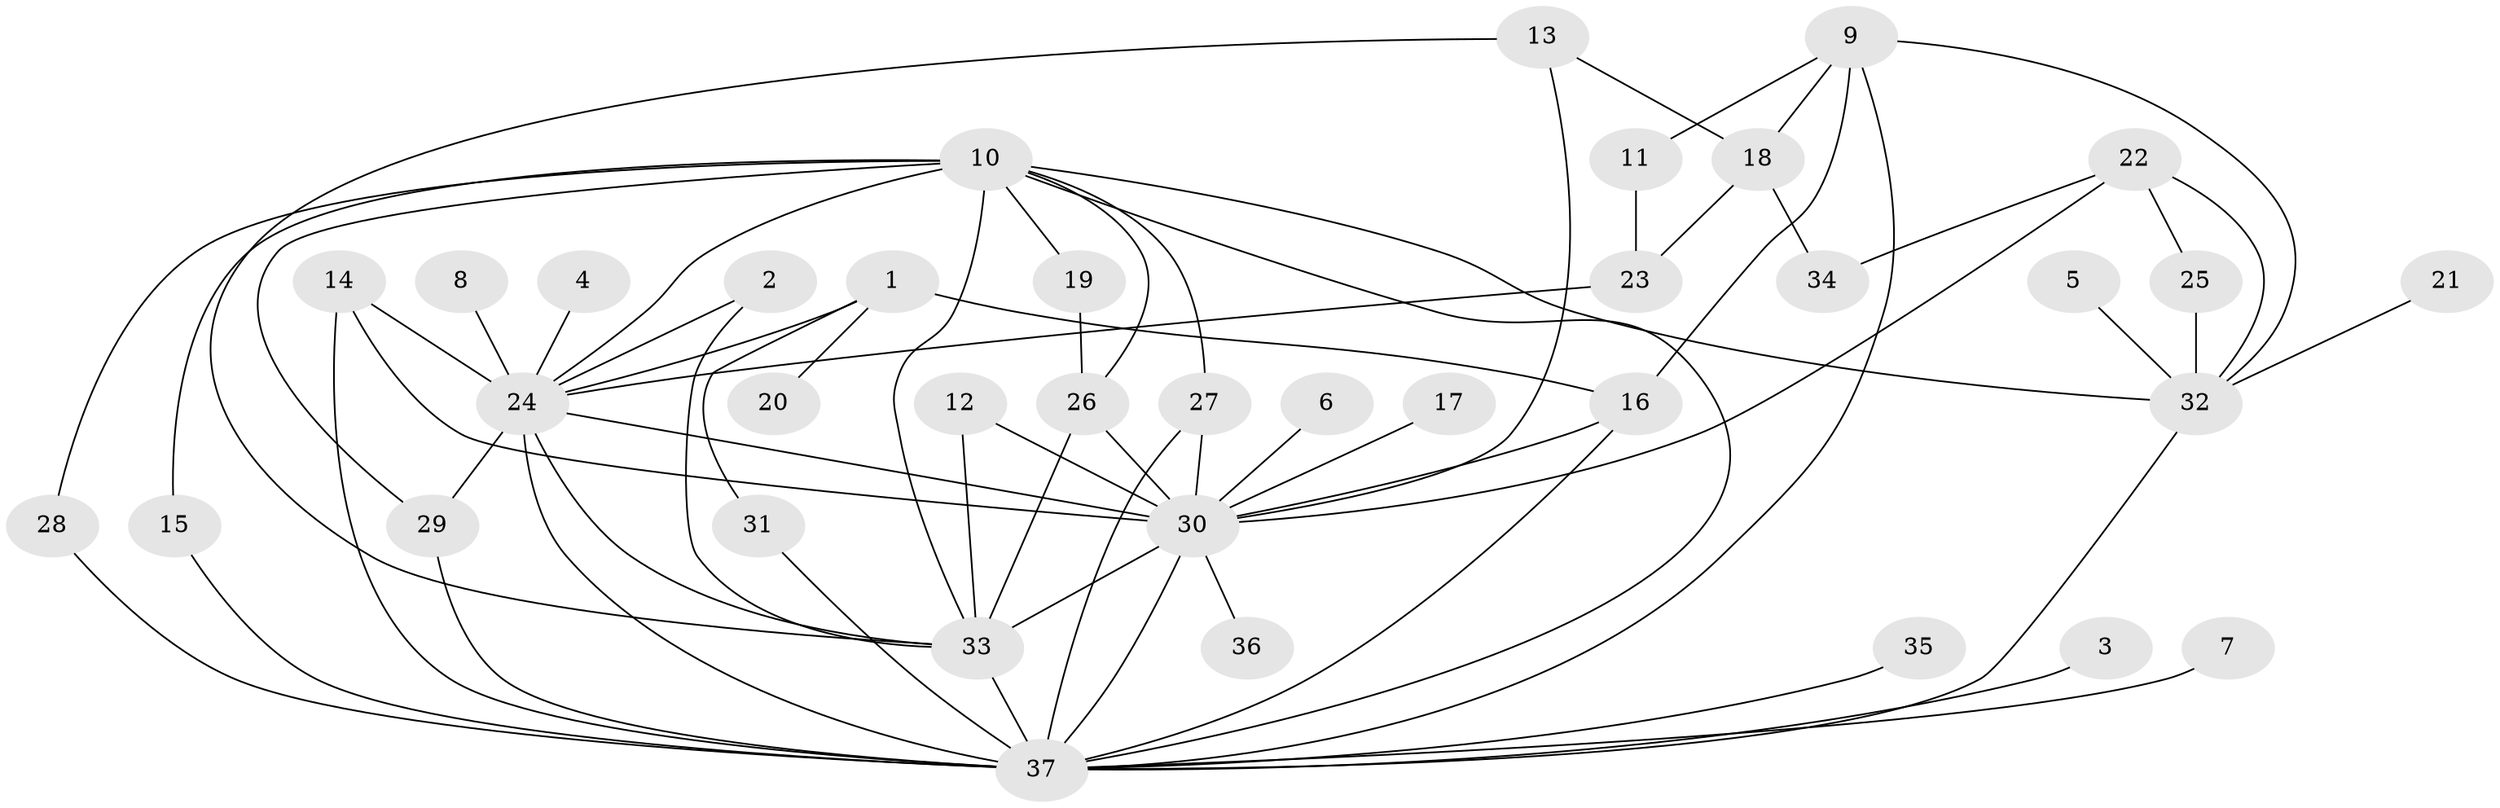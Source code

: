 // original degree distribution, {13: 0.0136986301369863, 15: 0.0136986301369863, 8: 0.0136986301369863, 4: 0.1095890410958904, 14: 0.0136986301369863, 10: 0.0273972602739726, 2: 0.3150684931506849, 3: 0.136986301369863, 1: 0.3013698630136986, 5: 0.0273972602739726, 6: 0.0273972602739726}
// Generated by graph-tools (version 1.1) at 2025/49/03/09/25 03:49:47]
// undirected, 37 vertices, 67 edges
graph export_dot {
graph [start="1"]
  node [color=gray90,style=filled];
  1;
  2;
  3;
  4;
  5;
  6;
  7;
  8;
  9;
  10;
  11;
  12;
  13;
  14;
  15;
  16;
  17;
  18;
  19;
  20;
  21;
  22;
  23;
  24;
  25;
  26;
  27;
  28;
  29;
  30;
  31;
  32;
  33;
  34;
  35;
  36;
  37;
  1 -- 16 [weight=1.0];
  1 -- 20 [weight=1.0];
  1 -- 24 [weight=1.0];
  1 -- 31 [weight=1.0];
  2 -- 24 [weight=1.0];
  2 -- 33 [weight=1.0];
  3 -- 37 [weight=1.0];
  4 -- 24 [weight=1.0];
  5 -- 32 [weight=1.0];
  6 -- 30 [weight=1.0];
  7 -- 37 [weight=1.0];
  8 -- 24 [weight=1.0];
  9 -- 11 [weight=1.0];
  9 -- 16 [weight=1.0];
  9 -- 18 [weight=1.0];
  9 -- 32 [weight=1.0];
  9 -- 37 [weight=1.0];
  10 -- 15 [weight=1.0];
  10 -- 19 [weight=1.0];
  10 -- 24 [weight=1.0];
  10 -- 26 [weight=1.0];
  10 -- 27 [weight=1.0];
  10 -- 28 [weight=2.0];
  10 -- 29 [weight=1.0];
  10 -- 32 [weight=1.0];
  10 -- 33 [weight=1.0];
  10 -- 37 [weight=1.0];
  11 -- 23 [weight=1.0];
  12 -- 30 [weight=1.0];
  12 -- 33 [weight=1.0];
  13 -- 18 [weight=1.0];
  13 -- 30 [weight=2.0];
  13 -- 33 [weight=1.0];
  14 -- 24 [weight=1.0];
  14 -- 30 [weight=1.0];
  14 -- 37 [weight=1.0];
  15 -- 37 [weight=1.0];
  16 -- 30 [weight=1.0];
  16 -- 37 [weight=1.0];
  17 -- 30 [weight=1.0];
  18 -- 23 [weight=1.0];
  18 -- 34 [weight=1.0];
  19 -- 26 [weight=1.0];
  21 -- 32 [weight=1.0];
  22 -- 25 [weight=1.0];
  22 -- 30 [weight=1.0];
  22 -- 32 [weight=1.0];
  22 -- 34 [weight=1.0];
  23 -- 24 [weight=1.0];
  24 -- 29 [weight=1.0];
  24 -- 30 [weight=1.0];
  24 -- 33 [weight=1.0];
  24 -- 37 [weight=1.0];
  25 -- 32 [weight=1.0];
  26 -- 30 [weight=1.0];
  26 -- 33 [weight=1.0];
  27 -- 30 [weight=1.0];
  27 -- 37 [weight=1.0];
  28 -- 37 [weight=2.0];
  29 -- 37 [weight=2.0];
  30 -- 33 [weight=2.0];
  30 -- 36 [weight=1.0];
  30 -- 37 [weight=2.0];
  31 -- 37 [weight=1.0];
  32 -- 37 [weight=1.0];
  33 -- 37 [weight=2.0];
  35 -- 37 [weight=1.0];
}
